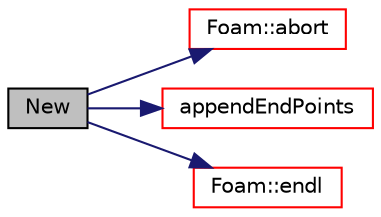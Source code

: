 digraph "New"
{
  bgcolor="transparent";
  edge [fontname="Helvetica",fontsize="10",labelfontname="Helvetica",labelfontsize="10"];
  node [fontname="Helvetica",fontsize="10",shape=record];
  rankdir="LR";
  Node77 [label="New",height=0.2,width=0.4,color="black", fillcolor="grey75", style="filled", fontcolor="black"];
  Node77 -> Node78 [color="midnightblue",fontsize="10",style="solid",fontname="Helvetica"];
  Node78 [label="Foam::abort",height=0.2,width=0.4,color="red",URL="$a21851.html#a447107a607d03e417307c203fa5fb44b"];
  Node77 -> Node123 [color="midnightblue",fontsize="10",style="solid",fontname="Helvetica"];
  Node123 [label="appendEndPoints",height=0.2,width=0.4,color="red",URL="$a25769.html#ac0a9dbfab1e0fa4535c2e18ea9a7fc3b",tooltip="Return a complete point field by appending the start/end points. "];
  Node77 -> Node93 [color="midnightblue",fontsize="10",style="solid",fontname="Helvetica"];
  Node93 [label="Foam::endl",height=0.2,width=0.4,color="red",URL="$a21851.html#a2db8fe02a0d3909e9351bb4275b23ce4",tooltip="Add newline and flush stream. "];
}
